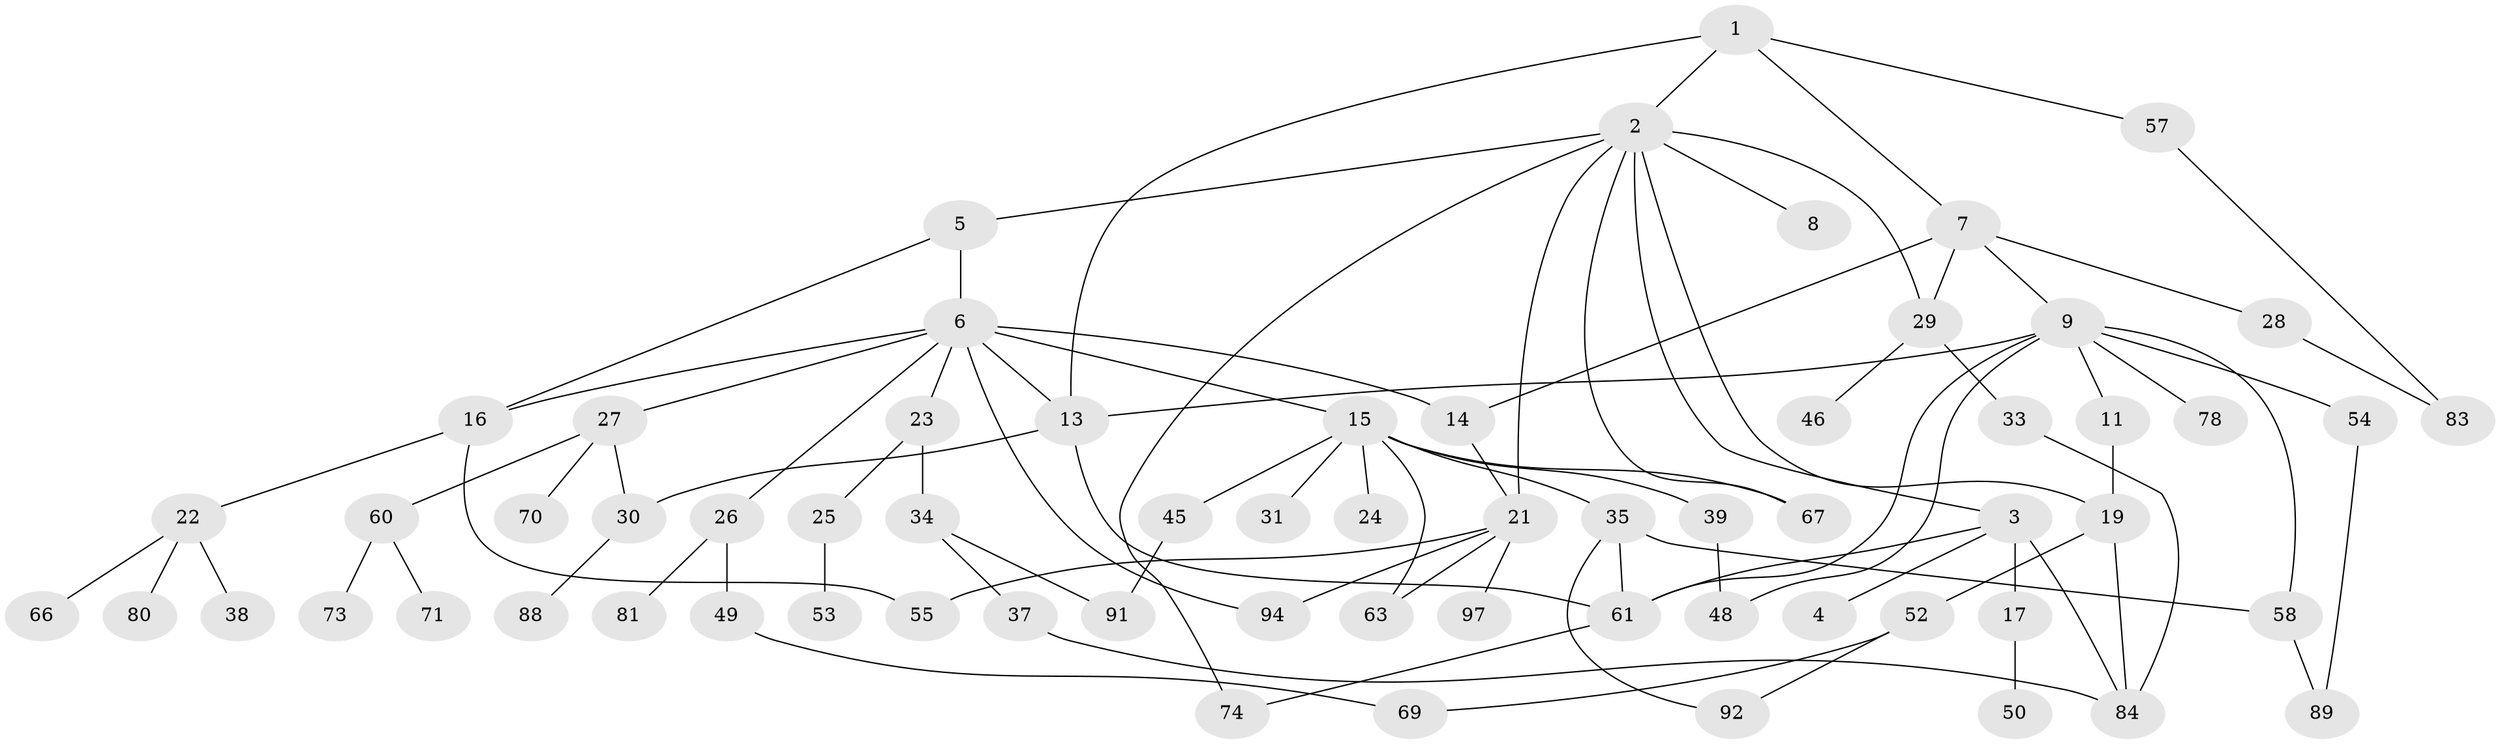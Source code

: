 // original degree distribution, {4: 0.11, 7: 0.01, 5: 0.08, 1: 0.28, 3: 0.15, 6: 0.03, 2: 0.34}
// Generated by graph-tools (version 1.1) at 2025/11/02/21/25 10:11:06]
// undirected, 65 vertices, 90 edges
graph export_dot {
graph [start="1"]
  node [color=gray90,style=filled];
  1 [super="+65"];
  2 [super="+20"];
  3 [super="+64"];
  4;
  5 [super="+47"];
  6 [super="+10"];
  7;
  8;
  9 [super="+51"];
  11 [super="+12"];
  13;
  14 [super="+36"];
  15 [super="+18"];
  16 [super="+42"];
  17;
  19 [super="+99"];
  21 [super="+41"];
  22 [super="+32"];
  23 [super="+85"];
  24 [super="+72"];
  25;
  26 [super="+62"];
  27 [super="+79"];
  28;
  29 [super="+95"];
  30 [super="+40"];
  31;
  33;
  34;
  35 [super="+82"];
  37 [super="+43"];
  38 [super="+59"];
  39 [super="+44"];
  45 [super="+98"];
  46;
  48 [super="+90"];
  49;
  50 [super="+87"];
  52 [super="+56"];
  53;
  54;
  55 [super="+68"];
  57 [super="+77"];
  58;
  60 [super="+75"];
  61 [super="+76"];
  63;
  66 [super="+93"];
  67;
  69;
  70;
  71;
  73;
  74;
  78;
  80;
  81;
  83;
  84 [super="+86"];
  88;
  89;
  91 [super="+96"];
  92 [super="+100"];
  94;
  97;
  1 -- 2;
  1 -- 7;
  1 -- 57;
  1 -- 13;
  2 -- 3;
  2 -- 5;
  2 -- 8;
  2 -- 67;
  2 -- 21;
  2 -- 74;
  2 -- 29;
  2 -- 19;
  3 -- 4;
  3 -- 17;
  3 -- 84;
  3 -- 61;
  5 -- 6;
  5 -- 16;
  6 -- 13;
  6 -- 15;
  6 -- 27;
  6 -- 94;
  6 -- 16;
  6 -- 23;
  6 -- 26;
  6 -- 14;
  7 -- 9;
  7 -- 28;
  7 -- 14;
  7 -- 29;
  9 -- 11;
  9 -- 48;
  9 -- 58;
  9 -- 61;
  9 -- 54;
  9 -- 13;
  9 -- 78;
  11 -- 19;
  13 -- 30;
  13 -- 61;
  14 -- 21;
  15 -- 39;
  15 -- 63;
  15 -- 67;
  15 -- 35;
  15 -- 24;
  15 -- 31;
  15 -- 45;
  16 -- 22;
  16 -- 55;
  17 -- 50;
  19 -- 52;
  19 -- 84;
  21 -- 55;
  21 -- 97;
  21 -- 94;
  21 -- 63;
  22 -- 80;
  22 -- 38;
  22 -- 66;
  23 -- 25;
  23 -- 34;
  25 -- 53;
  26 -- 49;
  26 -- 81;
  27 -- 60;
  27 -- 70;
  27 -- 30;
  28 -- 83;
  29 -- 33;
  29 -- 46;
  30 -- 88;
  33 -- 84;
  34 -- 37;
  34 -- 91;
  35 -- 58;
  35 -- 92;
  35 -- 61;
  37 -- 84;
  39 -- 48;
  45 -- 91;
  49 -- 69;
  52 -- 92;
  52 -- 69;
  54 -- 89;
  57 -- 83;
  58 -- 89;
  60 -- 71;
  60 -- 73;
  61 -- 74;
}
